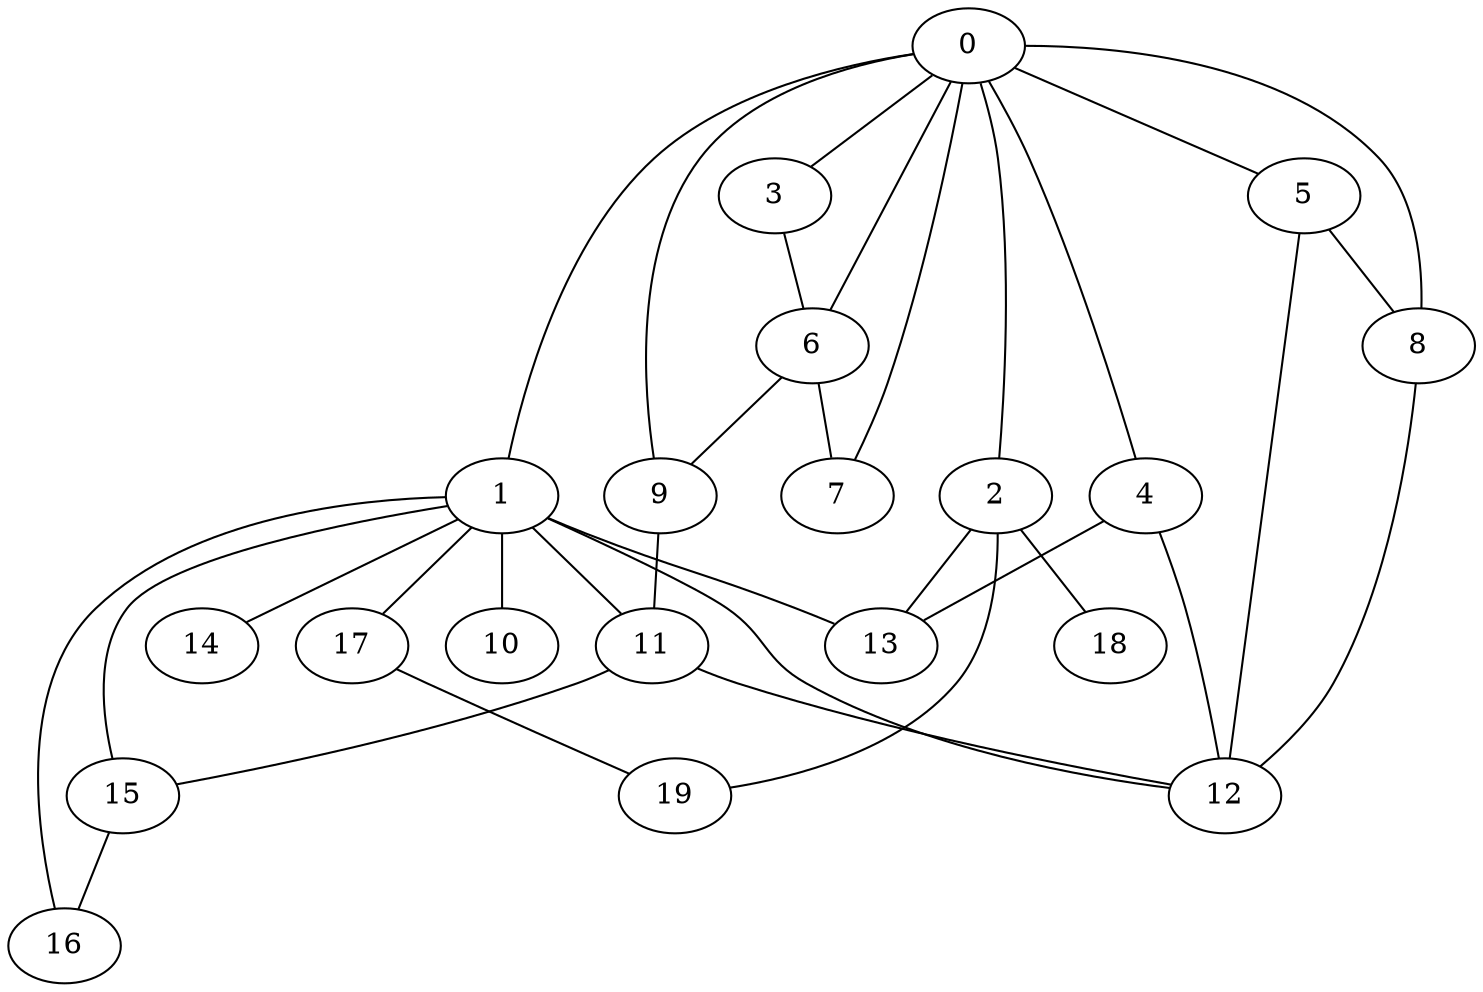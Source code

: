 graph graphname {0--1
0--2
0--3
0--4
0--5
0--6
0--7
0--8
0--9
1--10
1--11
1--12
1--13
1--14
1--15
1--16
1--17
2--13
2--18
2--19
3--6
4--12
4--13
5--8
5--12
6--7
6--9
8--12
9--11
11--12
11--15
15--16
17--19
}